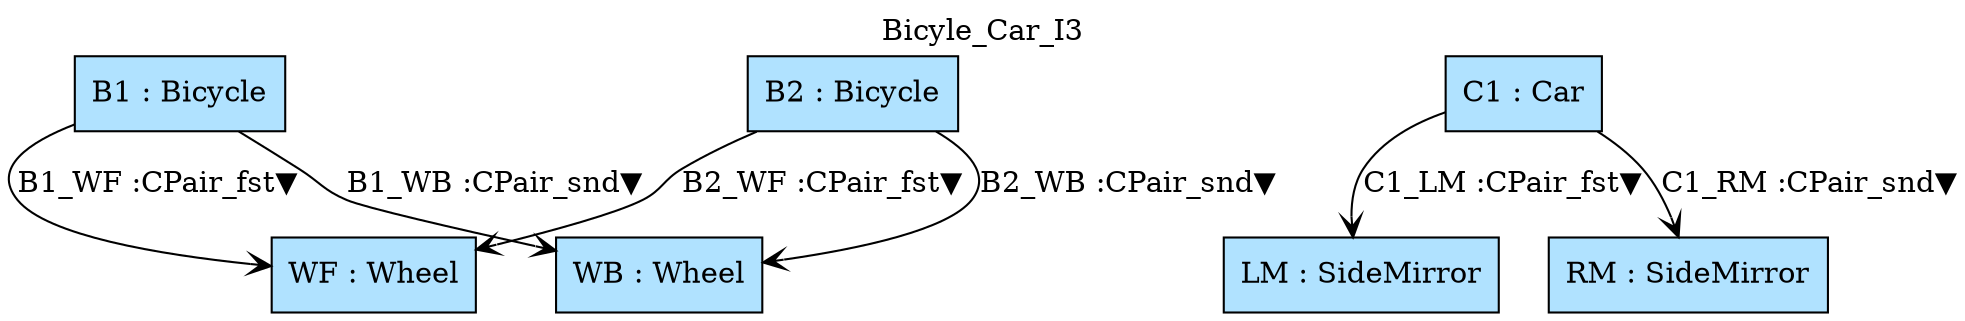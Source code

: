 digraph {graph[label=Bicyle_Car_I3,labelloc=tl,labelfontsize=12];
"B1"[shape=box,fillcolor=lightskyblue1,style = filled,label="B1 : Bicycle"];
"WF"[shape=box,fillcolor=lightskyblue1,style = filled,label="WF : Wheel"];
"WB"[shape=box,fillcolor=lightskyblue1,style = filled,label="WB : Wheel"];
"B2"[shape=box,fillcolor=lightskyblue1,style = filled,label="B2 : Bicycle"];
"C1"[shape=box,fillcolor=lightskyblue1,style = filled,label="C1 : Car"];
"LM"[shape=box,fillcolor=lightskyblue1,style = filled,label="LM : SideMirror"];
"RM"[shape=box,fillcolor=lightskyblue1,style = filled,label="RM : SideMirror"];

"B1"->"WF"[label="B1_WF :CPair_fst▼",arrowhead=vee];
"B1"->"WB"[label="B1_WB :CPair_snd▼",arrowhead=vee];
"B2"->"WF"[label="B2_WF :CPair_fst▼",arrowhead=vee];
"B2"->"WB"[label="B2_WB :CPair_snd▼",arrowhead=vee];
"C1"->"LM"[label="C1_LM :CPair_fst▼",arrowhead=vee];
"C1"->"RM"[label="C1_RM :CPair_snd▼",arrowhead=vee];
}